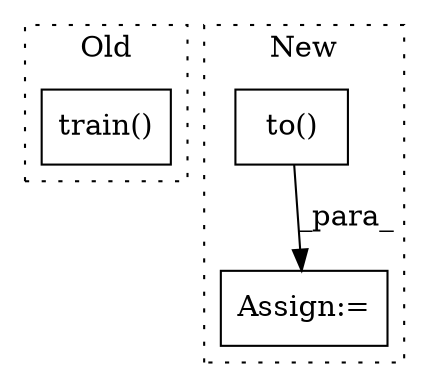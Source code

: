 digraph G {
subgraph cluster0 {
1 [label="train()" a="75" s="21564" l="24" shape="box"];
label = "Old";
style="dotted";
}
subgraph cluster1 {
2 [label="to()" a="75" s="21291,21309" l="7,1" shape="box"];
3 [label="Assign:=" a="68" s="21288" l="3" shape="box"];
label = "New";
style="dotted";
}
2 -> 3 [label="_para_"];
}